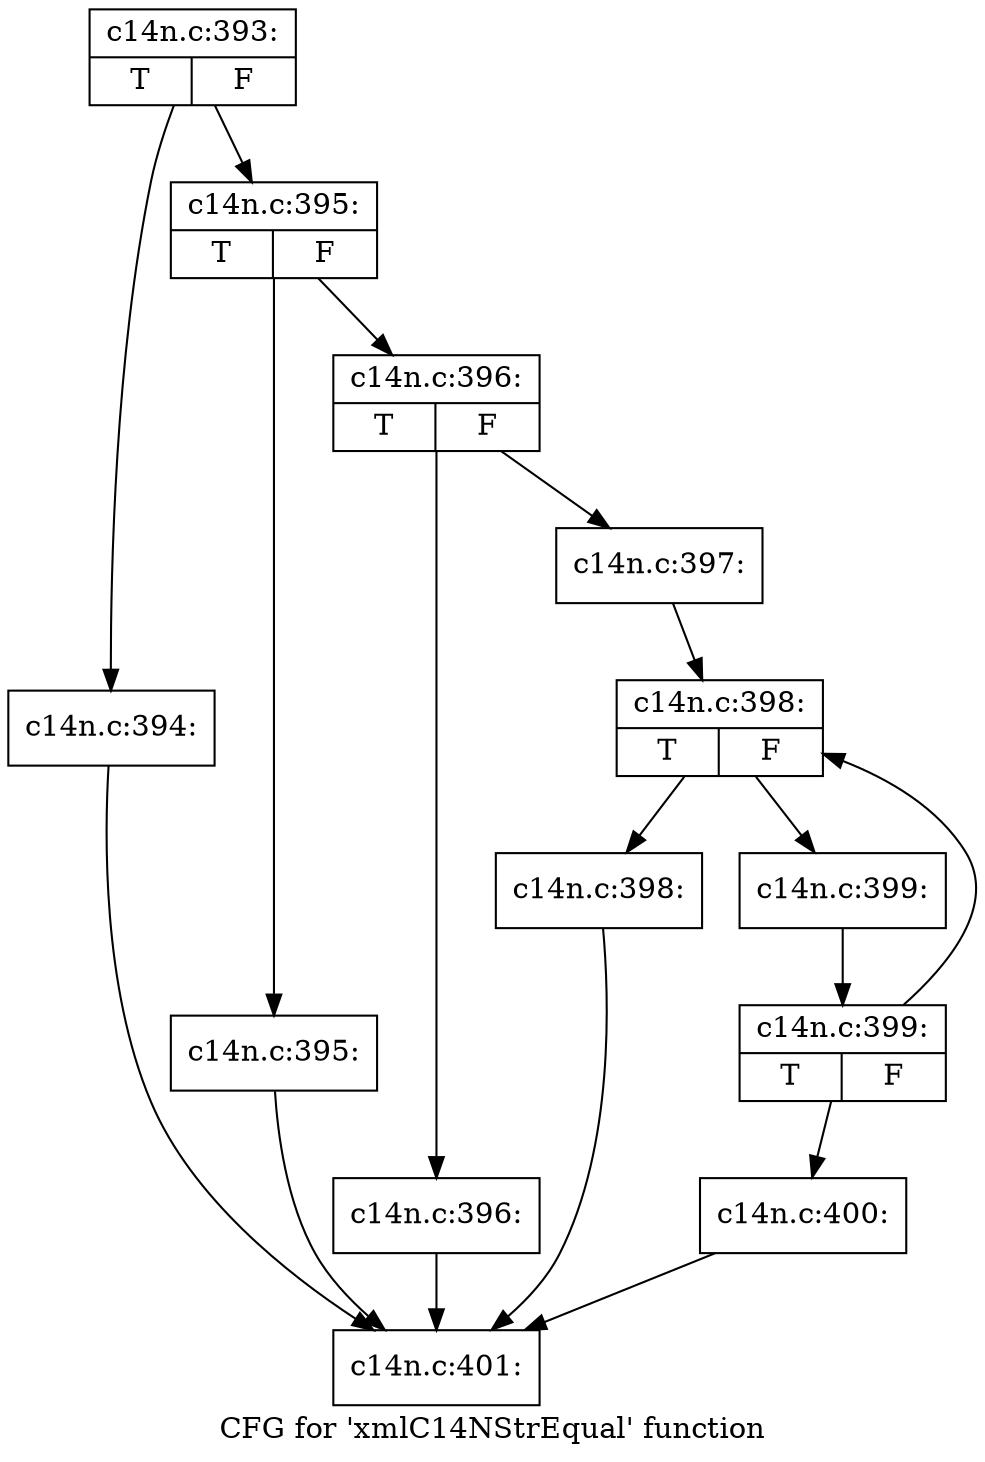 digraph "CFG for 'xmlC14NStrEqual' function" {
	label="CFG for 'xmlC14NStrEqual' function";

	Node0x4af43b0 [shape=record,label="{c14n.c:393:|{<s0>T|<s1>F}}"];
	Node0x4af43b0 -> Node0x4af47b0;
	Node0x4af43b0 -> Node0x4af4800;
	Node0x4af47b0 [shape=record,label="{c14n.c:394:}"];
	Node0x4af47b0 -> Node0x4afb750;
	Node0x4af4800 [shape=record,label="{c14n.c:395:|{<s0>T|<s1>F}}"];
	Node0x4af4800 -> Node0x4afc340;
	Node0x4af4800 -> Node0x4afc390;
	Node0x4afc340 [shape=record,label="{c14n.c:395:}"];
	Node0x4afc340 -> Node0x4afb750;
	Node0x4afc390 [shape=record,label="{c14n.c:396:|{<s0>T|<s1>F}}"];
	Node0x4afc390 -> Node0x4afcae0;
	Node0x4afc390 -> Node0x4afcb30;
	Node0x4afcae0 [shape=record,label="{c14n.c:396:}"];
	Node0x4afcae0 -> Node0x4afb750;
	Node0x4afcb30 [shape=record,label="{c14n.c:397:}"];
	Node0x4afcb30 -> Node0x4afd2b0;
	Node0x4afd2b0 [shape=record,label="{c14n.c:398:|{<s0>T|<s1>F}}"];
	Node0x4afd2b0 -> Node0x4afd5e0;
	Node0x4afd2b0 -> Node0x4afd630;
	Node0x4afd5e0 [shape=record,label="{c14n.c:398:}"];
	Node0x4afd5e0 -> Node0x4afb750;
	Node0x4afd630 [shape=record,label="{c14n.c:399:}"];
	Node0x4afd630 -> Node0x4afd260;
	Node0x4afd260 [shape=record,label="{c14n.c:399:|{<s0>T|<s1>F}}"];
	Node0x4afd260 -> Node0x4afd2b0;
	Node0x4afd260 -> Node0x4afd210;
	Node0x4afd210 [shape=record,label="{c14n.c:400:}"];
	Node0x4afd210 -> Node0x4afb750;
	Node0x4afb750 [shape=record,label="{c14n.c:401:}"];
}
